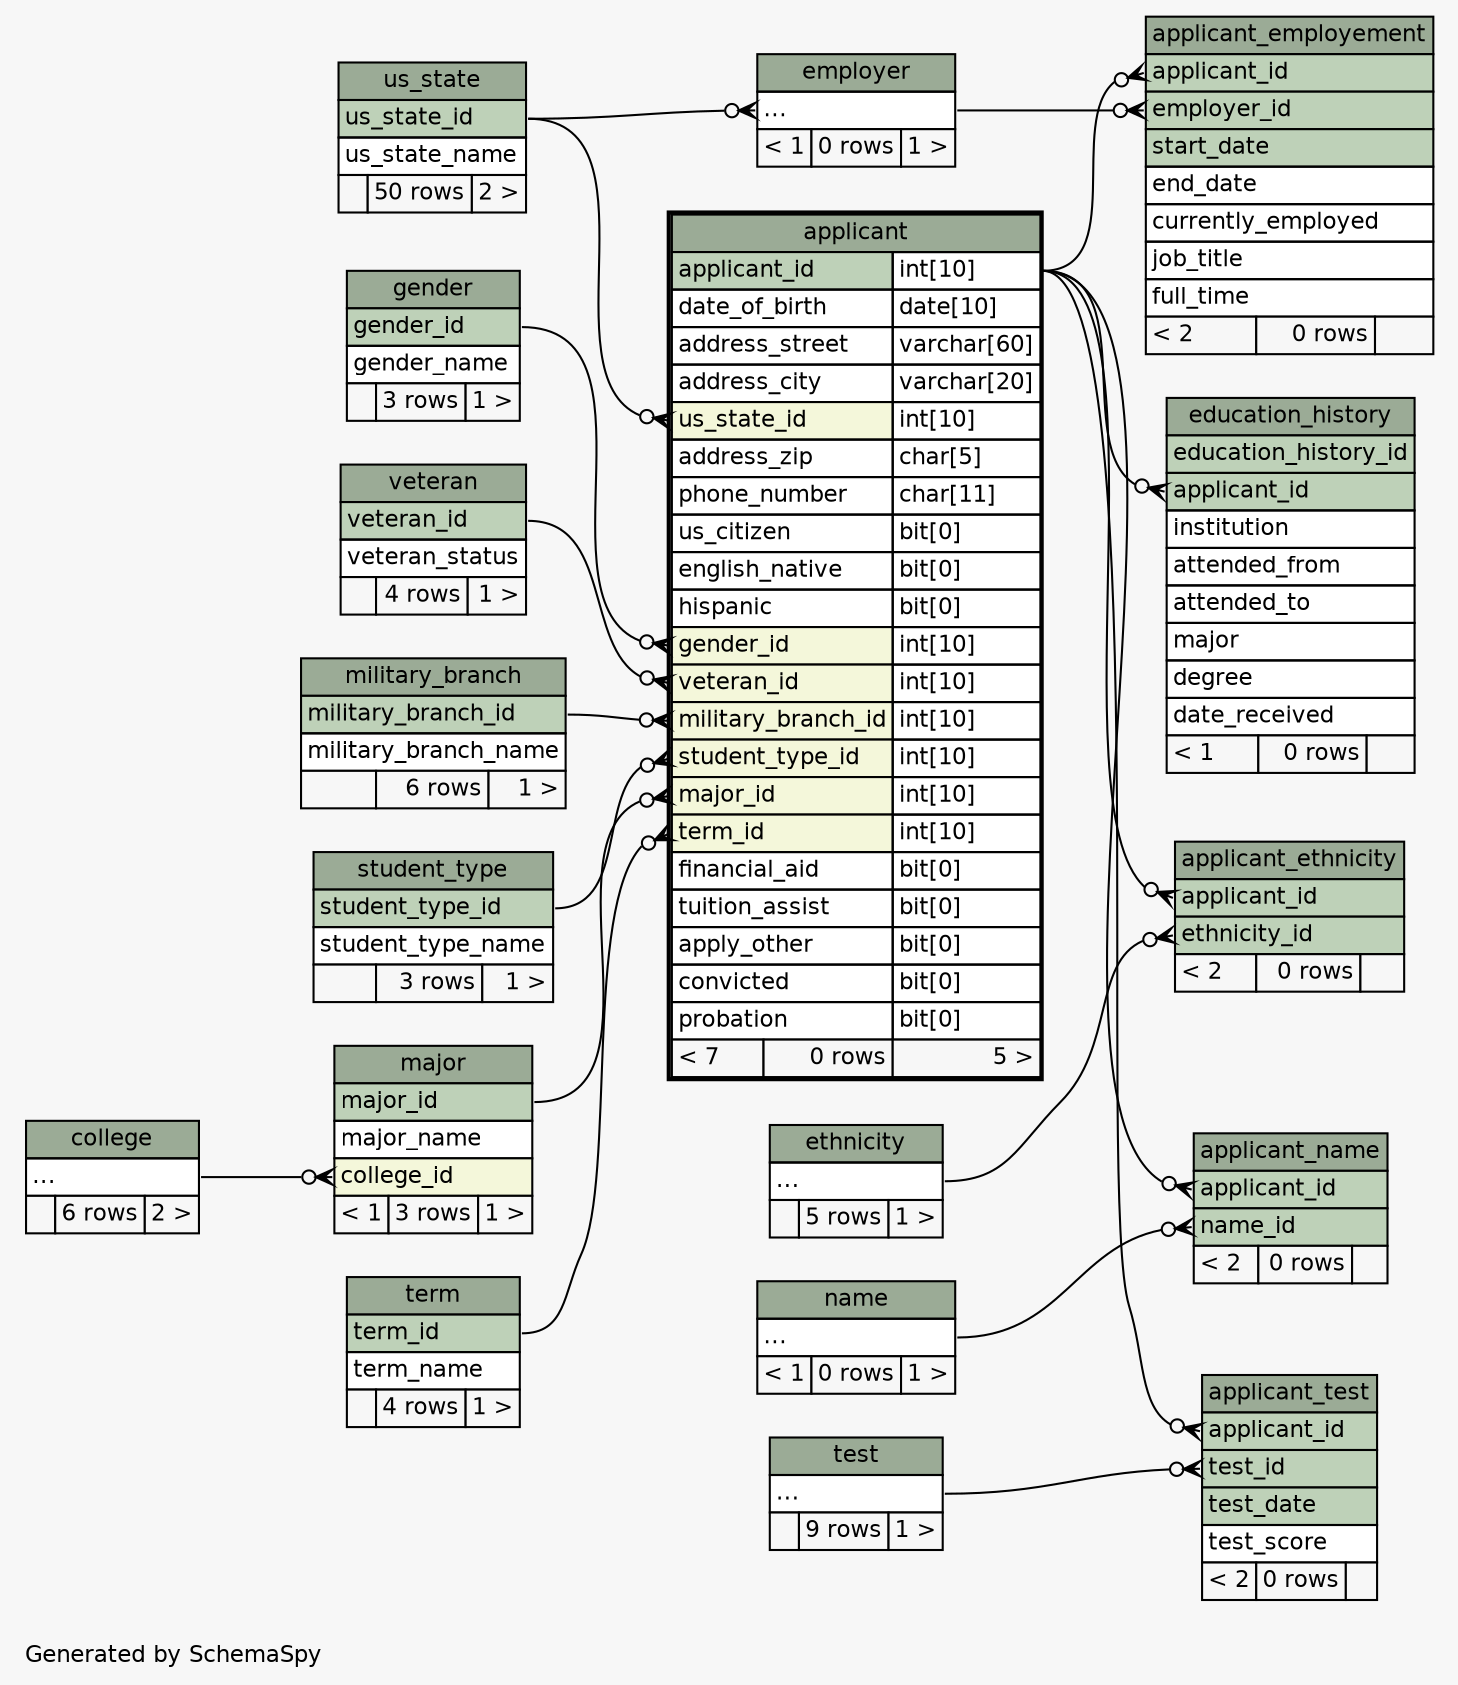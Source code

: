 // dot 2.30.1 on Linux 3.10.0-229.11.1.el7.x86_64
// SchemaSpy rev 590
digraph "twoDegreesRelationshipsDiagram" {
  graph [
    rankdir="RL"
    bgcolor="#f7f7f7"
    label="\nGenerated by SchemaSpy"
    labeljust="l"
    nodesep="0.18"
    ranksep="0.46"
    fontname="Helvetica"
    fontsize="11"
  ];
  node [
    fontname="Helvetica"
    fontsize="11"
    shape="plaintext"
  ];
  edge [
    arrowsize="0.8"
  ];
  "applicant":"gender_id":w -> "gender":"gender_id":e [arrowhead=none dir=back arrowtail=crowodot];
  "applicant":"major_id":w -> "major":"major_id":e [arrowhead=none dir=back arrowtail=crowodot];
  "applicant":"military_branch_id":w -> "military_branch":"military_branch_id":e [arrowhead=none dir=back arrowtail=crowodot];
  "applicant":"student_type_id":w -> "student_type":"student_type_id":e [arrowhead=none dir=back arrowtail=crowodot];
  "applicant":"term_id":w -> "term":"term_id":e [arrowhead=none dir=back arrowtail=crowodot];
  "applicant":"us_state_id":w -> "us_state":"us_state_id":e [arrowhead=none dir=back arrowtail=crowodot];
  "applicant":"veteran_id":w -> "veteran":"veteran_id":e [arrowhead=none dir=back arrowtail=crowodot];
  "applicant_employement":"applicant_id":w -> "applicant":"applicant_id.type":e [arrowhead=none dir=back arrowtail=crowodot];
  "applicant_employement":"employer_id":w -> "employer":"elipses":e [arrowhead=none dir=back arrowtail=crowodot];
  "applicant_ethnicity":"applicant_id":w -> "applicant":"applicant_id.type":e [arrowhead=none dir=back arrowtail=crowodot];
  "applicant_ethnicity":"ethnicity_id":w -> "ethnicity":"elipses":e [arrowhead=none dir=back arrowtail=crowodot];
  "applicant_name":"applicant_id":w -> "applicant":"applicant_id.type":e [arrowhead=none dir=back arrowtail=crowodot];
  "applicant_name":"name_id":w -> "name":"elipses":e [arrowhead=none dir=back arrowtail=crowodot];
  "applicant_test":"applicant_id":w -> "applicant":"applicant_id.type":e [arrowhead=none dir=back arrowtail=crowodot];
  "applicant_test":"test_id":w -> "test":"elipses":e [arrowhead=none dir=back arrowtail=crowodot];
  "education_history":"applicant_id":w -> "applicant":"applicant_id.type":e [arrowhead=none dir=back arrowtail=crowodot];
  "employer":"elipses":w -> "us_state":"us_state_id":e [arrowhead=none dir=back arrowtail=crowodot];
  "major":"college_id":w -> "college":"elipses":e [arrowhead=none dir=back arrowtail=crowodot];
  "applicant" [
    label=<
    <TABLE BORDER="2" CELLBORDER="1" CELLSPACING="0" BGCOLOR="#ffffff">
      <TR><TD COLSPAN="3" BGCOLOR="#9bab96" ALIGN="CENTER">applicant</TD></TR>
      <TR><TD PORT="applicant_id" COLSPAN="2" BGCOLOR="#bed1b8" ALIGN="LEFT">applicant_id</TD><TD PORT="applicant_id.type" ALIGN="LEFT">int[10]</TD></TR>
      <TR><TD PORT="date_of_birth" COLSPAN="2" ALIGN="LEFT">date_of_birth</TD><TD PORT="date_of_birth.type" ALIGN="LEFT">date[10]</TD></TR>
      <TR><TD PORT="address_street" COLSPAN="2" ALIGN="LEFT">address_street</TD><TD PORT="address_street.type" ALIGN="LEFT">varchar[60]</TD></TR>
      <TR><TD PORT="address_city" COLSPAN="2" ALIGN="LEFT">address_city</TD><TD PORT="address_city.type" ALIGN="LEFT">varchar[20]</TD></TR>
      <TR><TD PORT="us_state_id" COLSPAN="2" BGCOLOR="#f4f7da" ALIGN="LEFT">us_state_id</TD><TD PORT="us_state_id.type" ALIGN="LEFT">int[10]</TD></TR>
      <TR><TD PORT="address_zip" COLSPAN="2" ALIGN="LEFT">address_zip</TD><TD PORT="address_zip.type" ALIGN="LEFT">char[5]</TD></TR>
      <TR><TD PORT="phone_number" COLSPAN="2" ALIGN="LEFT">phone_number</TD><TD PORT="phone_number.type" ALIGN="LEFT">char[11]</TD></TR>
      <TR><TD PORT="us_citizen" COLSPAN="2" ALIGN="LEFT">us_citizen</TD><TD PORT="us_citizen.type" ALIGN="LEFT">bit[0]</TD></TR>
      <TR><TD PORT="english_native" COLSPAN="2" ALIGN="LEFT">english_native</TD><TD PORT="english_native.type" ALIGN="LEFT">bit[0]</TD></TR>
      <TR><TD PORT="hispanic" COLSPAN="2" ALIGN="LEFT">hispanic</TD><TD PORT="hispanic.type" ALIGN="LEFT">bit[0]</TD></TR>
      <TR><TD PORT="gender_id" COLSPAN="2" BGCOLOR="#f4f7da" ALIGN="LEFT">gender_id</TD><TD PORT="gender_id.type" ALIGN="LEFT">int[10]</TD></TR>
      <TR><TD PORT="veteran_id" COLSPAN="2" BGCOLOR="#f4f7da" ALIGN="LEFT">veteran_id</TD><TD PORT="veteran_id.type" ALIGN="LEFT">int[10]</TD></TR>
      <TR><TD PORT="military_branch_id" COLSPAN="2" BGCOLOR="#f4f7da" ALIGN="LEFT">military_branch_id</TD><TD PORT="military_branch_id.type" ALIGN="LEFT">int[10]</TD></TR>
      <TR><TD PORT="student_type_id" COLSPAN="2" BGCOLOR="#f4f7da" ALIGN="LEFT">student_type_id</TD><TD PORT="student_type_id.type" ALIGN="LEFT">int[10]</TD></TR>
      <TR><TD PORT="major_id" COLSPAN="2" BGCOLOR="#f4f7da" ALIGN="LEFT">major_id</TD><TD PORT="major_id.type" ALIGN="LEFT">int[10]</TD></TR>
      <TR><TD PORT="term_id" COLSPAN="2" BGCOLOR="#f4f7da" ALIGN="LEFT">term_id</TD><TD PORT="term_id.type" ALIGN="LEFT">int[10]</TD></TR>
      <TR><TD PORT="financial_aid" COLSPAN="2" ALIGN="LEFT">financial_aid</TD><TD PORT="financial_aid.type" ALIGN="LEFT">bit[0]</TD></TR>
      <TR><TD PORT="tuition_assist" COLSPAN="2" ALIGN="LEFT">tuition_assist</TD><TD PORT="tuition_assist.type" ALIGN="LEFT">bit[0]</TD></TR>
      <TR><TD PORT="apply_other" COLSPAN="2" ALIGN="LEFT">apply_other</TD><TD PORT="apply_other.type" ALIGN="LEFT">bit[0]</TD></TR>
      <TR><TD PORT="convicted" COLSPAN="2" ALIGN="LEFT">convicted</TD><TD PORT="convicted.type" ALIGN="LEFT">bit[0]</TD></TR>
      <TR><TD PORT="probation" COLSPAN="2" ALIGN="LEFT">probation</TD><TD PORT="probation.type" ALIGN="LEFT">bit[0]</TD></TR>
      <TR><TD ALIGN="LEFT" BGCOLOR="#f7f7f7">&lt; 7</TD><TD ALIGN="RIGHT" BGCOLOR="#f7f7f7">0 rows</TD><TD ALIGN="RIGHT" BGCOLOR="#f7f7f7">5 &gt;</TD></TR>
    </TABLE>>
    URL="applicant.html"
    tooltip="applicant"
  ];
  "applicant_employement" [
    label=<
    <TABLE BORDER="0" CELLBORDER="1" CELLSPACING="0" BGCOLOR="#ffffff">
      <TR><TD COLSPAN="3" BGCOLOR="#9bab96" ALIGN="CENTER">applicant_employement</TD></TR>
      <TR><TD PORT="applicant_id" COLSPAN="3" BGCOLOR="#bed1b8" ALIGN="LEFT">applicant_id</TD></TR>
      <TR><TD PORT="employer_id" COLSPAN="3" BGCOLOR="#bed1b8" ALIGN="LEFT">employer_id</TD></TR>
      <TR><TD PORT="start_date" COLSPAN="3" BGCOLOR="#bed1b8" ALIGN="LEFT">start_date</TD></TR>
      <TR><TD PORT="end_date" COLSPAN="3" ALIGN="LEFT">end_date</TD></TR>
      <TR><TD PORT="currently_employed" COLSPAN="3" ALIGN="LEFT">currently_employed</TD></TR>
      <TR><TD PORT="job_title" COLSPAN="3" ALIGN="LEFT">job_title</TD></TR>
      <TR><TD PORT="full_time" COLSPAN="3" ALIGN="LEFT">full_time</TD></TR>
      <TR><TD ALIGN="LEFT" BGCOLOR="#f7f7f7">&lt; 2</TD><TD ALIGN="RIGHT" BGCOLOR="#f7f7f7">0 rows</TD><TD ALIGN="RIGHT" BGCOLOR="#f7f7f7">  </TD></TR>
    </TABLE>>
    URL="applicant_employement.html"
    tooltip="applicant_employement"
  ];
  "applicant_ethnicity" [
    label=<
    <TABLE BORDER="0" CELLBORDER="1" CELLSPACING="0" BGCOLOR="#ffffff">
      <TR><TD COLSPAN="3" BGCOLOR="#9bab96" ALIGN="CENTER">applicant_ethnicity</TD></TR>
      <TR><TD PORT="applicant_id" COLSPAN="3" BGCOLOR="#bed1b8" ALIGN="LEFT">applicant_id</TD></TR>
      <TR><TD PORT="ethnicity_id" COLSPAN="3" BGCOLOR="#bed1b8" ALIGN="LEFT">ethnicity_id</TD></TR>
      <TR><TD ALIGN="LEFT" BGCOLOR="#f7f7f7">&lt; 2</TD><TD ALIGN="RIGHT" BGCOLOR="#f7f7f7">0 rows</TD><TD ALIGN="RIGHT" BGCOLOR="#f7f7f7">  </TD></TR>
    </TABLE>>
    URL="applicant_ethnicity.html"
    tooltip="applicant_ethnicity"
  ];
  "applicant_name" [
    label=<
    <TABLE BORDER="0" CELLBORDER="1" CELLSPACING="0" BGCOLOR="#ffffff">
      <TR><TD COLSPAN="3" BGCOLOR="#9bab96" ALIGN="CENTER">applicant_name</TD></TR>
      <TR><TD PORT="applicant_id" COLSPAN="3" BGCOLOR="#bed1b8" ALIGN="LEFT">applicant_id</TD></TR>
      <TR><TD PORT="name_id" COLSPAN="3" BGCOLOR="#bed1b8" ALIGN="LEFT">name_id</TD></TR>
      <TR><TD ALIGN="LEFT" BGCOLOR="#f7f7f7">&lt; 2</TD><TD ALIGN="RIGHT" BGCOLOR="#f7f7f7">0 rows</TD><TD ALIGN="RIGHT" BGCOLOR="#f7f7f7">  </TD></TR>
    </TABLE>>
    URL="applicant_name.html"
    tooltip="applicant_name"
  ];
  "applicant_test" [
    label=<
    <TABLE BORDER="0" CELLBORDER="1" CELLSPACING="0" BGCOLOR="#ffffff">
      <TR><TD COLSPAN="3" BGCOLOR="#9bab96" ALIGN="CENTER">applicant_test</TD></TR>
      <TR><TD PORT="applicant_id" COLSPAN="3" BGCOLOR="#bed1b8" ALIGN="LEFT">applicant_id</TD></TR>
      <TR><TD PORT="test_id" COLSPAN="3" BGCOLOR="#bed1b8" ALIGN="LEFT">test_id</TD></TR>
      <TR><TD PORT="test_date" COLSPAN="3" BGCOLOR="#bed1b8" ALIGN="LEFT">test_date</TD></TR>
      <TR><TD PORT="test_score" COLSPAN="3" ALIGN="LEFT">test_score</TD></TR>
      <TR><TD ALIGN="LEFT" BGCOLOR="#f7f7f7">&lt; 2</TD><TD ALIGN="RIGHT" BGCOLOR="#f7f7f7">0 rows</TD><TD ALIGN="RIGHT" BGCOLOR="#f7f7f7">  </TD></TR>
    </TABLE>>
    URL="applicant_test.html"
    tooltip="applicant_test"
  ];
  "college" [
    label=<
    <TABLE BORDER="0" CELLBORDER="1" CELLSPACING="0" BGCOLOR="#ffffff">
      <TR><TD COLSPAN="3" BGCOLOR="#9bab96" ALIGN="CENTER">college</TD></TR>
      <TR><TD PORT="elipses" COLSPAN="3" ALIGN="LEFT">...</TD></TR>
      <TR><TD ALIGN="LEFT" BGCOLOR="#f7f7f7">  </TD><TD ALIGN="RIGHT" BGCOLOR="#f7f7f7">6 rows</TD><TD ALIGN="RIGHT" BGCOLOR="#f7f7f7">2 &gt;</TD></TR>
    </TABLE>>
    URL="college.html"
    tooltip="college"
  ];
  "education_history" [
    label=<
    <TABLE BORDER="0" CELLBORDER="1" CELLSPACING="0" BGCOLOR="#ffffff">
      <TR><TD COLSPAN="3" BGCOLOR="#9bab96" ALIGN="CENTER">education_history</TD></TR>
      <TR><TD PORT="education_history_id" COLSPAN="3" BGCOLOR="#bed1b8" ALIGN="LEFT">education_history_id</TD></TR>
      <TR><TD PORT="applicant_id" COLSPAN="3" BGCOLOR="#bed1b8" ALIGN="LEFT">applicant_id</TD></TR>
      <TR><TD PORT="institution" COLSPAN="3" ALIGN="LEFT">institution</TD></TR>
      <TR><TD PORT="attended_from" COLSPAN="3" ALIGN="LEFT">attended_from</TD></TR>
      <TR><TD PORT="attended_to" COLSPAN="3" ALIGN="LEFT">attended_to</TD></TR>
      <TR><TD PORT="major" COLSPAN="3" ALIGN="LEFT">major</TD></TR>
      <TR><TD PORT="degree" COLSPAN="3" ALIGN="LEFT">degree</TD></TR>
      <TR><TD PORT="date_received" COLSPAN="3" ALIGN="LEFT">date_received</TD></TR>
      <TR><TD ALIGN="LEFT" BGCOLOR="#f7f7f7">&lt; 1</TD><TD ALIGN="RIGHT" BGCOLOR="#f7f7f7">0 rows</TD><TD ALIGN="RIGHT" BGCOLOR="#f7f7f7">  </TD></TR>
    </TABLE>>
    URL="education_history.html"
    tooltip="education_history"
  ];
  "employer" [
    label=<
    <TABLE BORDER="0" CELLBORDER="1" CELLSPACING="0" BGCOLOR="#ffffff">
      <TR><TD COLSPAN="3" BGCOLOR="#9bab96" ALIGN="CENTER">employer</TD></TR>
      <TR><TD PORT="elipses" COLSPAN="3" ALIGN="LEFT">...</TD></TR>
      <TR><TD ALIGN="LEFT" BGCOLOR="#f7f7f7">&lt; 1</TD><TD ALIGN="RIGHT" BGCOLOR="#f7f7f7">0 rows</TD><TD ALIGN="RIGHT" BGCOLOR="#f7f7f7">1 &gt;</TD></TR>
    </TABLE>>
    URL="employer.html"
    tooltip="employer"
  ];
  "ethnicity" [
    label=<
    <TABLE BORDER="0" CELLBORDER="1" CELLSPACING="0" BGCOLOR="#ffffff">
      <TR><TD COLSPAN="3" BGCOLOR="#9bab96" ALIGN="CENTER">ethnicity</TD></TR>
      <TR><TD PORT="elipses" COLSPAN="3" ALIGN="LEFT">...</TD></TR>
      <TR><TD ALIGN="LEFT" BGCOLOR="#f7f7f7">  </TD><TD ALIGN="RIGHT" BGCOLOR="#f7f7f7">5 rows</TD><TD ALIGN="RIGHT" BGCOLOR="#f7f7f7">1 &gt;</TD></TR>
    </TABLE>>
    URL="ethnicity.html"
    tooltip="ethnicity"
  ];
  "gender" [
    label=<
    <TABLE BORDER="0" CELLBORDER="1" CELLSPACING="0" BGCOLOR="#ffffff">
      <TR><TD COLSPAN="3" BGCOLOR="#9bab96" ALIGN="CENTER">gender</TD></TR>
      <TR><TD PORT="gender_id" COLSPAN="3" BGCOLOR="#bed1b8" ALIGN="LEFT">gender_id</TD></TR>
      <TR><TD PORT="gender_name" COLSPAN="3" ALIGN="LEFT">gender_name</TD></TR>
      <TR><TD ALIGN="LEFT" BGCOLOR="#f7f7f7">  </TD><TD ALIGN="RIGHT" BGCOLOR="#f7f7f7">3 rows</TD><TD ALIGN="RIGHT" BGCOLOR="#f7f7f7">1 &gt;</TD></TR>
    </TABLE>>
    URL="gender.html"
    tooltip="gender"
  ];
  "major" [
    label=<
    <TABLE BORDER="0" CELLBORDER="1" CELLSPACING="0" BGCOLOR="#ffffff">
      <TR><TD COLSPAN="3" BGCOLOR="#9bab96" ALIGN="CENTER">major</TD></TR>
      <TR><TD PORT="major_id" COLSPAN="3" BGCOLOR="#bed1b8" ALIGN="LEFT">major_id</TD></TR>
      <TR><TD PORT="major_name" COLSPAN="3" ALIGN="LEFT">major_name</TD></TR>
      <TR><TD PORT="college_id" COLSPAN="3" BGCOLOR="#f4f7da" ALIGN="LEFT">college_id</TD></TR>
      <TR><TD ALIGN="LEFT" BGCOLOR="#f7f7f7">&lt; 1</TD><TD ALIGN="RIGHT" BGCOLOR="#f7f7f7">3 rows</TD><TD ALIGN="RIGHT" BGCOLOR="#f7f7f7">1 &gt;</TD></TR>
    </TABLE>>
    URL="major.html"
    tooltip="major"
  ];
  "military_branch" [
    label=<
    <TABLE BORDER="0" CELLBORDER="1" CELLSPACING="0" BGCOLOR="#ffffff">
      <TR><TD COLSPAN="3" BGCOLOR="#9bab96" ALIGN="CENTER">military_branch</TD></TR>
      <TR><TD PORT="military_branch_id" COLSPAN="3" BGCOLOR="#bed1b8" ALIGN="LEFT">military_branch_id</TD></TR>
      <TR><TD PORT="military_branch_name" COLSPAN="3" ALIGN="LEFT">military_branch_name</TD></TR>
      <TR><TD ALIGN="LEFT" BGCOLOR="#f7f7f7">  </TD><TD ALIGN="RIGHT" BGCOLOR="#f7f7f7">6 rows</TD><TD ALIGN="RIGHT" BGCOLOR="#f7f7f7">1 &gt;</TD></TR>
    </TABLE>>
    URL="military_branch.html"
    tooltip="military_branch"
  ];
  "name" [
    label=<
    <TABLE BORDER="0" CELLBORDER="1" CELLSPACING="0" BGCOLOR="#ffffff">
      <TR><TD COLSPAN="3" BGCOLOR="#9bab96" ALIGN="CENTER">name</TD></TR>
      <TR><TD PORT="elipses" COLSPAN="3" ALIGN="LEFT">...</TD></TR>
      <TR><TD ALIGN="LEFT" BGCOLOR="#f7f7f7">&lt; 1</TD><TD ALIGN="RIGHT" BGCOLOR="#f7f7f7">0 rows</TD><TD ALIGN="RIGHT" BGCOLOR="#f7f7f7">1 &gt;</TD></TR>
    </TABLE>>
    URL="name.html"
    tooltip="name"
  ];
  "student_type" [
    label=<
    <TABLE BORDER="0" CELLBORDER="1" CELLSPACING="0" BGCOLOR="#ffffff">
      <TR><TD COLSPAN="3" BGCOLOR="#9bab96" ALIGN="CENTER">student_type</TD></TR>
      <TR><TD PORT="student_type_id" COLSPAN="3" BGCOLOR="#bed1b8" ALIGN="LEFT">student_type_id</TD></TR>
      <TR><TD PORT="student_type_name" COLSPAN="3" ALIGN="LEFT">student_type_name</TD></TR>
      <TR><TD ALIGN="LEFT" BGCOLOR="#f7f7f7">  </TD><TD ALIGN="RIGHT" BGCOLOR="#f7f7f7">3 rows</TD><TD ALIGN="RIGHT" BGCOLOR="#f7f7f7">1 &gt;</TD></TR>
    </TABLE>>
    URL="student_type.html"
    tooltip="student_type"
  ];
  "term" [
    label=<
    <TABLE BORDER="0" CELLBORDER="1" CELLSPACING="0" BGCOLOR="#ffffff">
      <TR><TD COLSPAN="3" BGCOLOR="#9bab96" ALIGN="CENTER">term</TD></TR>
      <TR><TD PORT="term_id" COLSPAN="3" BGCOLOR="#bed1b8" ALIGN="LEFT">term_id</TD></TR>
      <TR><TD PORT="term_name" COLSPAN="3" ALIGN="LEFT">term_name</TD></TR>
      <TR><TD ALIGN="LEFT" BGCOLOR="#f7f7f7">  </TD><TD ALIGN="RIGHT" BGCOLOR="#f7f7f7">4 rows</TD><TD ALIGN="RIGHT" BGCOLOR="#f7f7f7">1 &gt;</TD></TR>
    </TABLE>>
    URL="term.html"
    tooltip="term"
  ];
  "test" [
    label=<
    <TABLE BORDER="0" CELLBORDER="1" CELLSPACING="0" BGCOLOR="#ffffff">
      <TR><TD COLSPAN="3" BGCOLOR="#9bab96" ALIGN="CENTER">test</TD></TR>
      <TR><TD PORT="elipses" COLSPAN="3" ALIGN="LEFT">...</TD></TR>
      <TR><TD ALIGN="LEFT" BGCOLOR="#f7f7f7">  </TD><TD ALIGN="RIGHT" BGCOLOR="#f7f7f7">9 rows</TD><TD ALIGN="RIGHT" BGCOLOR="#f7f7f7">1 &gt;</TD></TR>
    </TABLE>>
    URL="test.html"
    tooltip="test"
  ];
  "us_state" [
    label=<
    <TABLE BORDER="0" CELLBORDER="1" CELLSPACING="0" BGCOLOR="#ffffff">
      <TR><TD COLSPAN="3" BGCOLOR="#9bab96" ALIGN="CENTER">us_state</TD></TR>
      <TR><TD PORT="us_state_id" COLSPAN="3" BGCOLOR="#bed1b8" ALIGN="LEFT">us_state_id</TD></TR>
      <TR><TD PORT="us_state_name" COLSPAN="3" ALIGN="LEFT">us_state_name</TD></TR>
      <TR><TD ALIGN="LEFT" BGCOLOR="#f7f7f7">  </TD><TD ALIGN="RIGHT" BGCOLOR="#f7f7f7">50 rows</TD><TD ALIGN="RIGHT" BGCOLOR="#f7f7f7">2 &gt;</TD></TR>
    </TABLE>>
    URL="us_state.html"
    tooltip="us_state"
  ];
  "veteran" [
    label=<
    <TABLE BORDER="0" CELLBORDER="1" CELLSPACING="0" BGCOLOR="#ffffff">
      <TR><TD COLSPAN="3" BGCOLOR="#9bab96" ALIGN="CENTER">veteran</TD></TR>
      <TR><TD PORT="veteran_id" COLSPAN="3" BGCOLOR="#bed1b8" ALIGN="LEFT">veteran_id</TD></TR>
      <TR><TD PORT="veteran_status" COLSPAN="3" ALIGN="LEFT">veteran_status</TD></TR>
      <TR><TD ALIGN="LEFT" BGCOLOR="#f7f7f7">  </TD><TD ALIGN="RIGHT" BGCOLOR="#f7f7f7">4 rows</TD><TD ALIGN="RIGHT" BGCOLOR="#f7f7f7">1 &gt;</TD></TR>
    </TABLE>>
    URL="veteran.html"
    tooltip="veteran"
  ];
}
